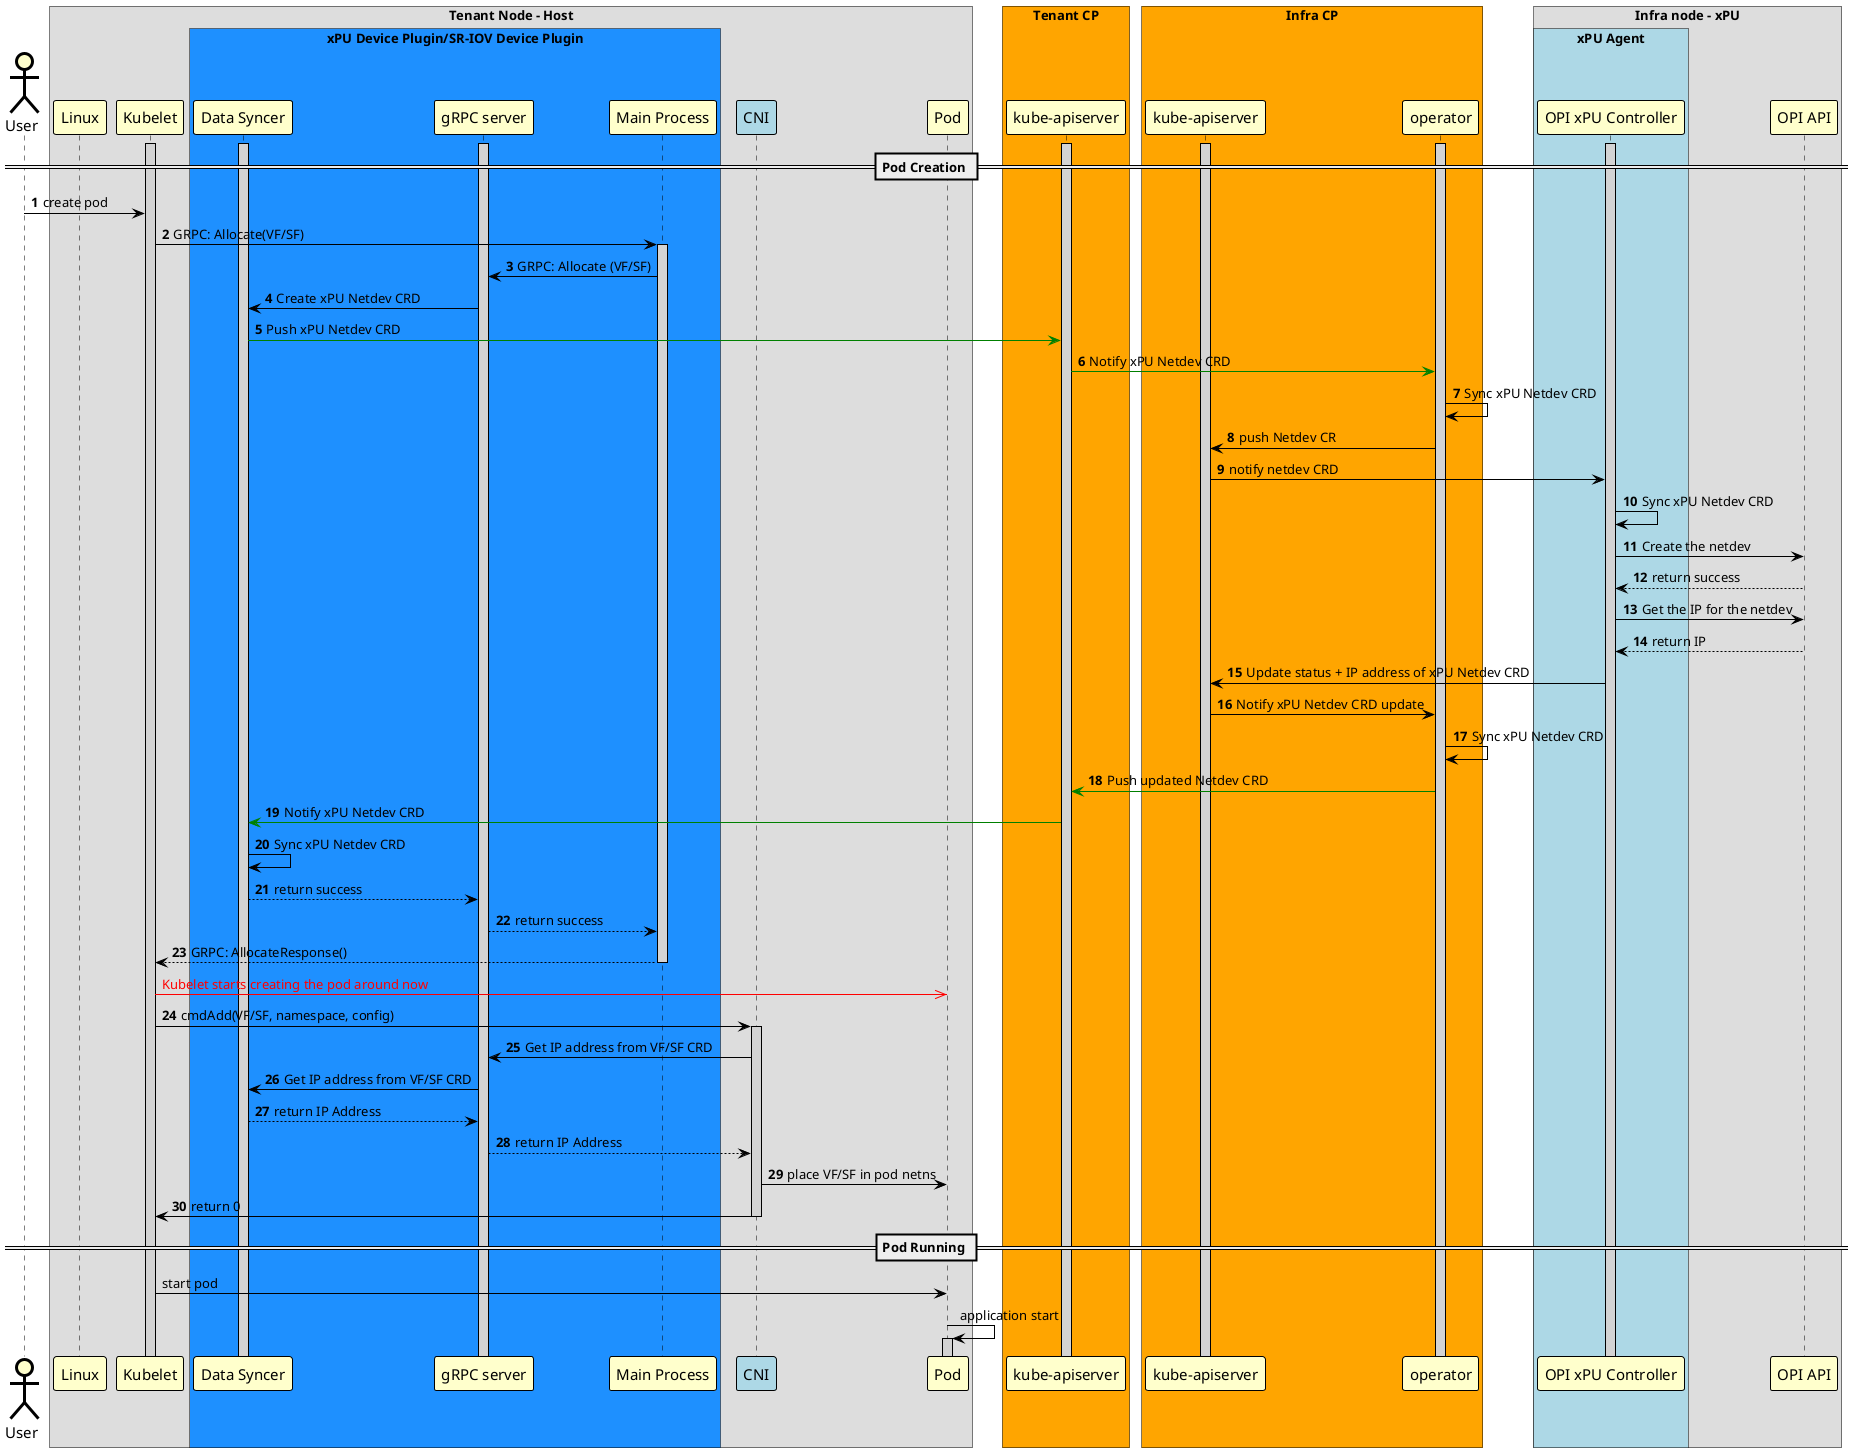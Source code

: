@startuml
!pragma teoz true
skinparam noteBorderColor Black
skinparam noteBorderThickness 1
skinparam noteBackgroundColor Yellow

skinparam sequence {
	BoxBorderColor Black
	BoxFontSize 20

	ArrowColor Black
	ArrowThickness 1

	ActorBorderColor Black
	ActorBorderThickness 3
	ActorBackgroundColor Business
	ActorFontSize 15

	ParticipantBorderColor Black
	ParticipantBorderThickness 1
	ParticipantBackgroundColor Business
	ParticipantFontSize 15

	LifeLineBorderColor Black
	LifeLineBorderThickness 1
	LifeLineBackgroundColor LightGray
}

actor "User"
box "Tenant Node - Host"
	participant "Linux"
	participant "Kubelet"
  box "xPU Device Plugin/SR-IOV Device Plugin" #dodgerblue
         participant "Data Syncer"
         participant "gRPC server"
		 participant "Main Process"
  end box
	participant "CNI" #LightBlue
	participant "Pod"
end box

box "Tenant CP" #Orange
  participant "kube-apiserver" as api1
end box

box "Infra CP" #Orange
  participant "kube-apiserver" as api2
  participant "operator"
end box

box "Infra node - xPU"
  box "xPU Agent" #LightBlue
	participant "OPI xPU Controller"
  end box
  participant "OPI API"
end box

activate api1
activate api2
activate "Kubelet"
activate "operator"
activate "gRPC server"
activate "OPI xPU Controller"
activate "Data Syncer"

== Pod Creation ==
autonumber

"User" -> "Kubelet": create pod
"Kubelet" -> "Main Process": GRPC: Allocate(VF/SF)
activate "Main Process"
"Main Process" -> "gRPC server": GRPC: Allocate (VF/SF)
"gRPC server" -> "Data Syncer" : Create xPU Netdev CRD
"Data Syncer" -[#green]> api1 : Push xPU Netdev CRD
api1 -[#green]> "operator": Notify xPU Netdev CRD
"operator" -> "operator": Sync xPU Netdev CRD
"operator" -> api2: push Netdev CR
api2 -> "OPI xPU Controller": notify netdev CRD
"OPI xPU Controller" -> "OPI xPU Controller": Sync xPU Netdev CRD
"OPI xPU Controller"->"OPI API": Create the netdev
"OPI API"-->"OPI xPU Controller": return success
"OPI xPU Controller"->"OPI API": Get the IP for the netdev
"OPI API"-->"OPI xPU Controller": return IP
"OPI xPU Controller" -> api2: Update status + IP address of xPU Netdev CRD
api2 -> "operator": Notify xPU Netdev CRD update
"operator" -> "operator": Sync xPU Netdev CRD
"operator"-[#green]>api1: Push updated Netdev CRD
api1 -[#green]> "Data Syncer": Notify xPU Netdev CRD
"Data Syncer" -> "Data Syncer": Sync xPU Netdev CRD
"Data Syncer" -->"gRPC server": return success
"gRPC server" -->"Main Process": return success
"Main Process" --> "Kubelet": GRPC: AllocateResponse()
deactivate "Main Process"

autonumber stop
"Kubelet" -[#Red]>> "Pod" : <color:Red>Kubelet starts creating the pod around now
autonumber resume

"Kubelet" -> "CNI" : cmdAdd(VF/SF, namespace, config)
activate "CNI"
"CNI" -> "gRPC server" : Get IP address from VF/SF CRD
"gRPC server" -> "Data Syncer" : Get IP address from VF/SF CRD
"Data Syncer" -->"gRPC server": return IP Address
"gRPC server" --> "CNI" : return IP Address
"CNI" -> "Pod" : place VF/SF in pod netns
"CNI" -> "Kubelet" : return 0

deactivate "CNI"

autonumber stop

== Pod Running ==

"Kubelet" -> "Pod" : start pod
"Pod" -> "Pod" : application start
activate "Pod"

@enduml
